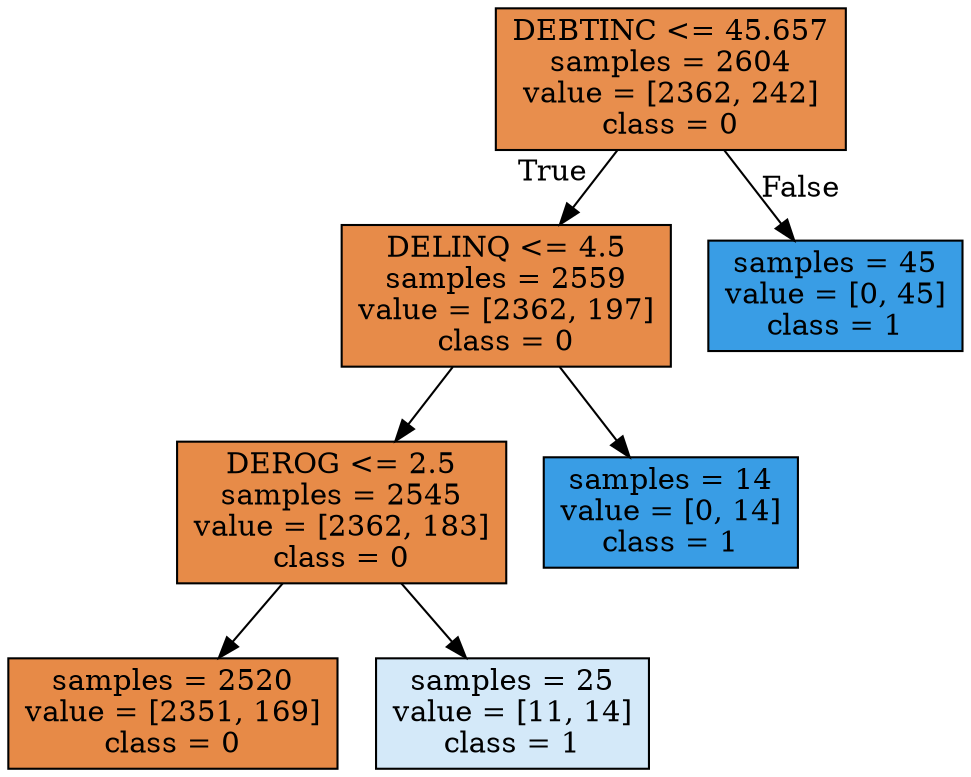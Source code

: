 digraph Tree {
node [shape=box, style="filled", color="black"] ;
0 [label="DEBTINC <= 45.657\nsamples = 2604\nvalue = [2362, 242]\nclass = 0", fillcolor="#e58139e5"] ;
1 [label="DELINQ <= 4.5\nsamples = 2559\nvalue = [2362, 197]\nclass = 0", fillcolor="#e58139ea"] ;
0 -> 1 [labeldistance=2.5, labelangle=45, headlabel="True"] ;
2 [label="DEROG <= 2.5\nsamples = 2545\nvalue = [2362, 183]\nclass = 0", fillcolor="#e58139eb"] ;
1 -> 2 ;
3 [label="samples = 2520\nvalue = [2351, 169]\nclass = 0", fillcolor="#e58139ed"] ;
2 -> 3 ;
4 [label="samples = 25\nvalue = [11, 14]\nclass = 1", fillcolor="#399de537"] ;
2 -> 4 ;
5 [label="samples = 14\nvalue = [0, 14]\nclass = 1", fillcolor="#399de5ff"] ;
1 -> 5 ;
6 [label="samples = 45\nvalue = [0, 45]\nclass = 1", fillcolor="#399de5ff"] ;
0 -> 6 [labeldistance=2.5, labelangle=-45, headlabel="False"] ;
}